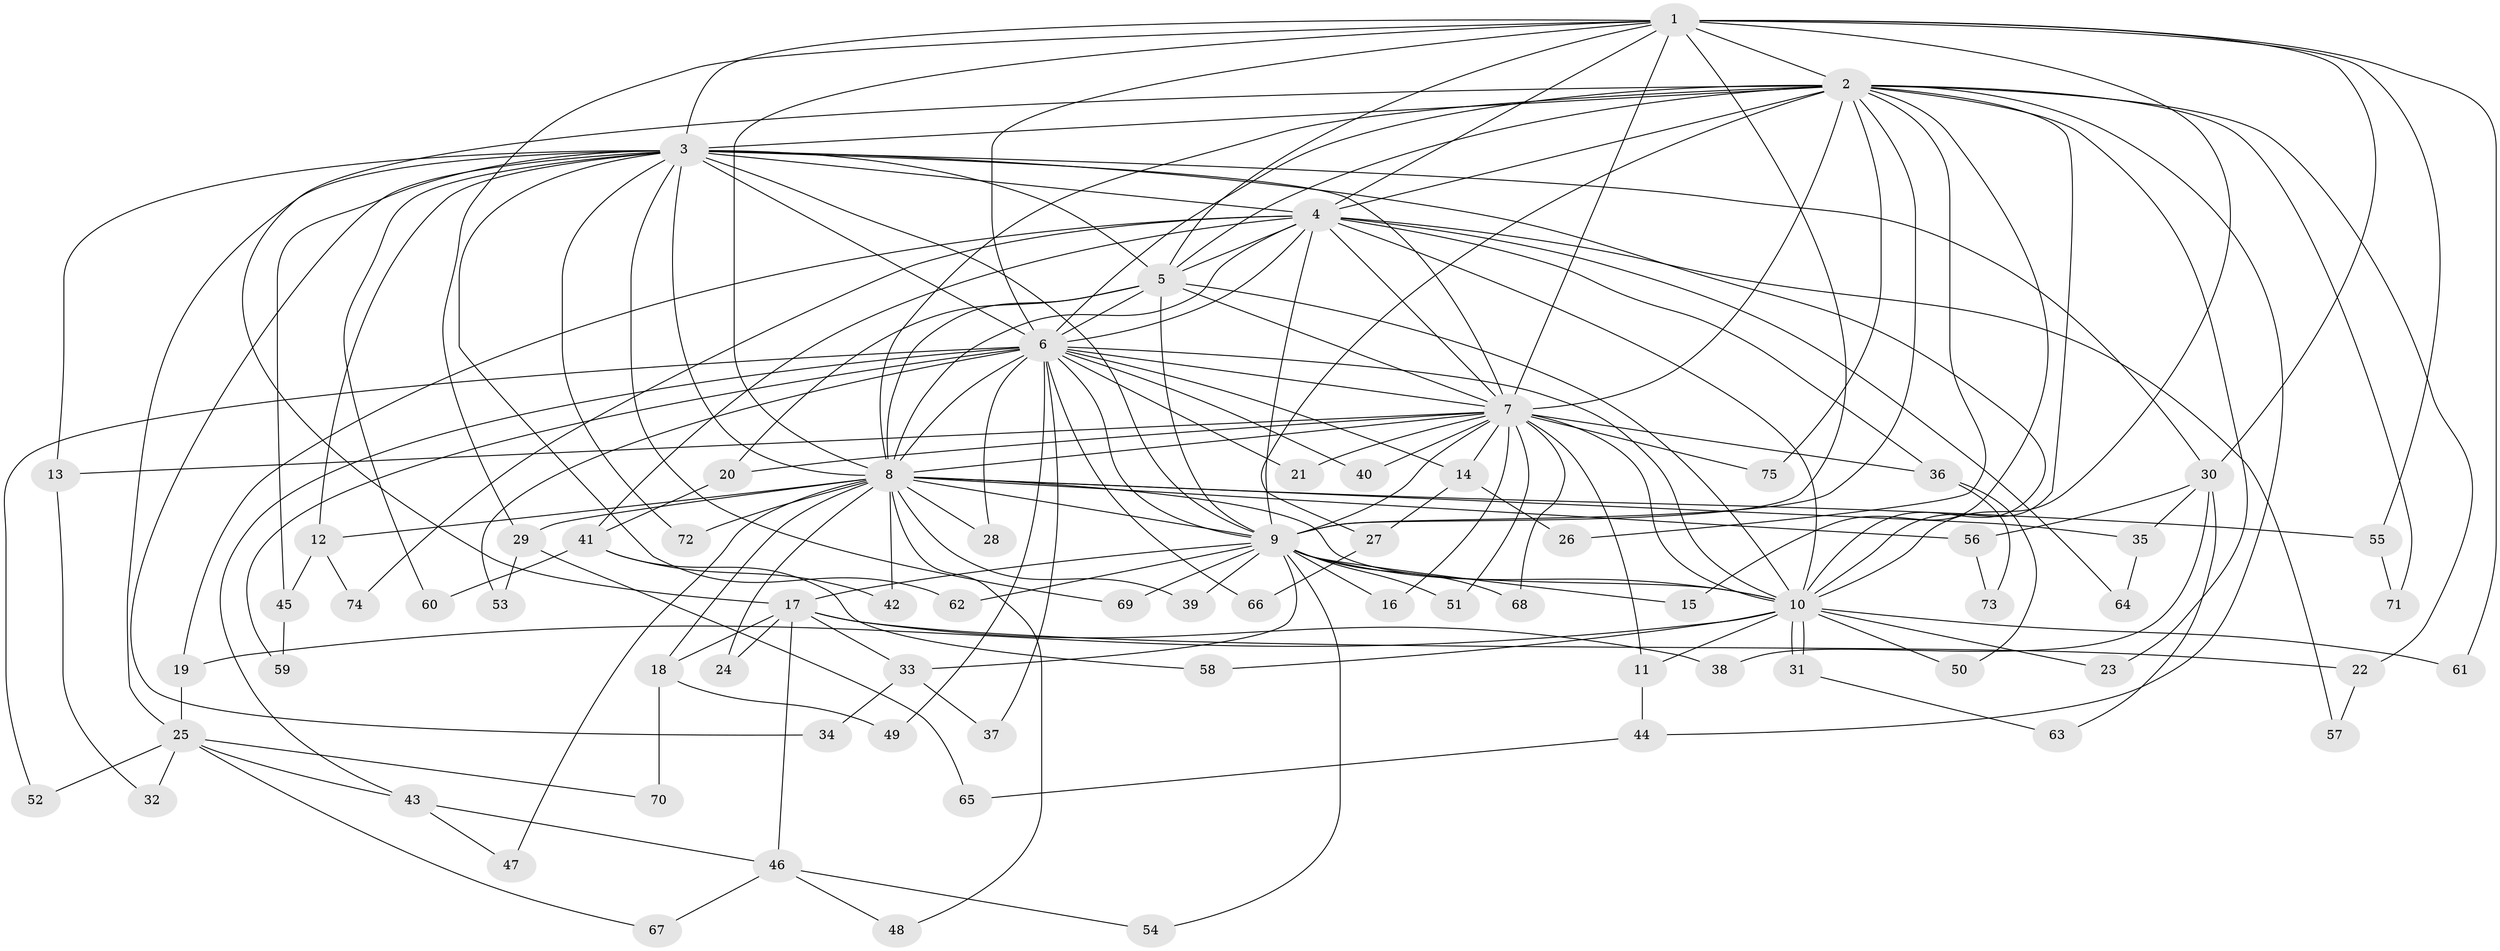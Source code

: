 // coarse degree distribution, {11: 0.021739130434782608, 20: 0.021739130434782608, 3: 0.1956521739130435, 16: 0.08695652173913043, 2: 0.3695652173913043, 8: 0.021739130434782608, 4: 0.17391304347826086, 6: 0.021739130434782608, 5: 0.021739130434782608, 7: 0.021739130434782608, 13: 0.021739130434782608, 15: 0.021739130434782608}
// Generated by graph-tools (version 1.1) at 2025/36/03/04/25 23:36:15]
// undirected, 75 vertices, 175 edges
graph export_dot {
  node [color=gray90,style=filled];
  1;
  2;
  3;
  4;
  5;
  6;
  7;
  8;
  9;
  10;
  11;
  12;
  13;
  14;
  15;
  16;
  17;
  18;
  19;
  20;
  21;
  22;
  23;
  24;
  25;
  26;
  27;
  28;
  29;
  30;
  31;
  32;
  33;
  34;
  35;
  36;
  37;
  38;
  39;
  40;
  41;
  42;
  43;
  44;
  45;
  46;
  47;
  48;
  49;
  50;
  51;
  52;
  53;
  54;
  55;
  56;
  57;
  58;
  59;
  60;
  61;
  62;
  63;
  64;
  65;
  66;
  67;
  68;
  69;
  70;
  71;
  72;
  73;
  74;
  75;
  1 -- 2;
  1 -- 3;
  1 -- 4;
  1 -- 5;
  1 -- 6;
  1 -- 7;
  1 -- 8;
  1 -- 9;
  1 -- 10;
  1 -- 29;
  1 -- 30;
  1 -- 55;
  1 -- 61;
  2 -- 3;
  2 -- 4;
  2 -- 5;
  2 -- 6;
  2 -- 7;
  2 -- 8;
  2 -- 9;
  2 -- 10;
  2 -- 15;
  2 -- 17;
  2 -- 22;
  2 -- 23;
  2 -- 26;
  2 -- 27;
  2 -- 44;
  2 -- 71;
  2 -- 75;
  3 -- 4;
  3 -- 5;
  3 -- 6;
  3 -- 7;
  3 -- 8;
  3 -- 9;
  3 -- 10;
  3 -- 12;
  3 -- 13;
  3 -- 25;
  3 -- 30;
  3 -- 34;
  3 -- 45;
  3 -- 60;
  3 -- 62;
  3 -- 69;
  3 -- 72;
  4 -- 5;
  4 -- 6;
  4 -- 7;
  4 -- 8;
  4 -- 9;
  4 -- 10;
  4 -- 19;
  4 -- 36;
  4 -- 41;
  4 -- 57;
  4 -- 64;
  4 -- 74;
  5 -- 6;
  5 -- 7;
  5 -- 8;
  5 -- 9;
  5 -- 10;
  5 -- 20;
  6 -- 7;
  6 -- 8;
  6 -- 9;
  6 -- 10;
  6 -- 14;
  6 -- 21;
  6 -- 28;
  6 -- 37;
  6 -- 40;
  6 -- 43;
  6 -- 49;
  6 -- 52;
  6 -- 53;
  6 -- 59;
  6 -- 66;
  7 -- 8;
  7 -- 9;
  7 -- 10;
  7 -- 11;
  7 -- 13;
  7 -- 14;
  7 -- 16;
  7 -- 20;
  7 -- 21;
  7 -- 36;
  7 -- 40;
  7 -- 51;
  7 -- 68;
  7 -- 75;
  8 -- 9;
  8 -- 10;
  8 -- 12;
  8 -- 18;
  8 -- 24;
  8 -- 28;
  8 -- 29;
  8 -- 35;
  8 -- 39;
  8 -- 42;
  8 -- 47;
  8 -- 48;
  8 -- 55;
  8 -- 56;
  8 -- 72;
  9 -- 10;
  9 -- 15;
  9 -- 16;
  9 -- 17;
  9 -- 33;
  9 -- 39;
  9 -- 51;
  9 -- 54;
  9 -- 62;
  9 -- 68;
  9 -- 69;
  10 -- 11;
  10 -- 19;
  10 -- 23;
  10 -- 31;
  10 -- 31;
  10 -- 50;
  10 -- 58;
  10 -- 61;
  11 -- 44;
  12 -- 45;
  12 -- 74;
  13 -- 32;
  14 -- 26;
  14 -- 27;
  17 -- 18;
  17 -- 22;
  17 -- 24;
  17 -- 33;
  17 -- 38;
  17 -- 46;
  18 -- 49;
  18 -- 70;
  19 -- 25;
  20 -- 41;
  22 -- 57;
  25 -- 32;
  25 -- 43;
  25 -- 52;
  25 -- 67;
  25 -- 70;
  27 -- 66;
  29 -- 53;
  29 -- 65;
  30 -- 35;
  30 -- 38;
  30 -- 56;
  30 -- 63;
  31 -- 63;
  33 -- 34;
  33 -- 37;
  35 -- 64;
  36 -- 50;
  36 -- 73;
  41 -- 42;
  41 -- 58;
  41 -- 60;
  43 -- 46;
  43 -- 47;
  44 -- 65;
  45 -- 59;
  46 -- 48;
  46 -- 54;
  46 -- 67;
  55 -- 71;
  56 -- 73;
}
